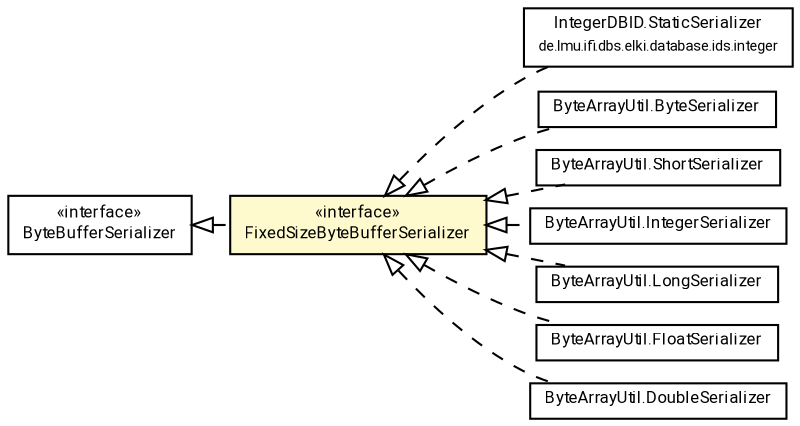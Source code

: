 #!/usr/local/bin/dot
#
# Class diagram 
# Generated by UMLGraph version R5_7_2-60-g0e99a6 (http://www.spinellis.gr/umlgraph/)
#

digraph G {
	graph [fontnames="svg"]
	edge [fontname="Roboto",fontsize=7,labelfontname="Roboto",labelfontsize=7,color="black"];
	node [fontname="Roboto",fontcolor="black",fontsize=8,shape=plaintext,margin=0,width=0,height=0];
	nodesep=0.15;
	ranksep=0.25;
	rankdir=LR;
	// de.lmu.ifi.dbs.elki.database.ids.integer.IntegerDBID.StaticSerializer
	c4444917 [label=<<table title="de.lmu.ifi.dbs.elki.database.ids.integer.IntegerDBID.StaticSerializer" border="0" cellborder="1" cellspacing="0" cellpadding="2" href="../../database/ids/integer/IntegerDBID.StaticSerializer.html" target="_parent">
		<tr><td><table border="0" cellspacing="0" cellpadding="1">
		<tr><td align="center" balign="center"> <font face="Roboto">IntegerDBID.StaticSerializer</font> </td></tr>
		<tr><td align="center" balign="center"> <font face="Roboto" point-size="7.0">de.lmu.ifi.dbs.elki.database.ids.integer</font> </td></tr>
		</table></td></tr>
		</table>>, URL="../../database/ids/integer/IntegerDBID.StaticSerializer.html"];
	// de.lmu.ifi.dbs.elki.utilities.io.FixedSizeByteBufferSerializer<T>
	c4445474 [label=<<table title="de.lmu.ifi.dbs.elki.utilities.io.FixedSizeByteBufferSerializer" border="0" cellborder="1" cellspacing="0" cellpadding="2" bgcolor="lemonChiffon" href="FixedSizeByteBufferSerializer.html" target="_parent">
		<tr><td><table border="0" cellspacing="0" cellpadding="1">
		<tr><td align="center" balign="center"> &#171;interface&#187; </td></tr>
		<tr><td align="center" balign="center"> <font face="Roboto">FixedSizeByteBufferSerializer</font> </td></tr>
		</table></td></tr>
		</table>>, URL="FixedSizeByteBufferSerializer.html"];
	// de.lmu.ifi.dbs.elki.utilities.io.ByteBufferSerializer<T>
	c4445477 [label=<<table title="de.lmu.ifi.dbs.elki.utilities.io.ByteBufferSerializer" border="0" cellborder="1" cellspacing="0" cellpadding="2" href="ByteBufferSerializer.html" target="_parent">
		<tr><td><table border="0" cellspacing="0" cellpadding="1">
		<tr><td align="center" balign="center"> &#171;interface&#187; </td></tr>
		<tr><td align="center" balign="center"> <font face="Roboto">ByteBufferSerializer</font> </td></tr>
		</table></td></tr>
		</table>>, URL="ByteBufferSerializer.html"];
	// de.lmu.ifi.dbs.elki.utilities.io.ByteArrayUtil.ByteSerializer
	c4445480 [label=<<table title="de.lmu.ifi.dbs.elki.utilities.io.ByteArrayUtil.ByteSerializer" border="0" cellborder="1" cellspacing="0" cellpadding="2" href="ByteArrayUtil.ByteSerializer.html" target="_parent">
		<tr><td><table border="0" cellspacing="0" cellpadding="1">
		<tr><td align="center" balign="center"> <font face="Roboto">ByteArrayUtil.ByteSerializer</font> </td></tr>
		</table></td></tr>
		</table>>, URL="ByteArrayUtil.ByteSerializer.html"];
	// de.lmu.ifi.dbs.elki.utilities.io.ByteArrayUtil.ShortSerializer
	c4445481 [label=<<table title="de.lmu.ifi.dbs.elki.utilities.io.ByteArrayUtil.ShortSerializer" border="0" cellborder="1" cellspacing="0" cellpadding="2" href="ByteArrayUtil.ShortSerializer.html" target="_parent">
		<tr><td><table border="0" cellspacing="0" cellpadding="1">
		<tr><td align="center" balign="center"> <font face="Roboto">ByteArrayUtil.ShortSerializer</font> </td></tr>
		</table></td></tr>
		</table>>, URL="ByteArrayUtil.ShortSerializer.html"];
	// de.lmu.ifi.dbs.elki.utilities.io.ByteArrayUtil.IntegerSerializer
	c4445482 [label=<<table title="de.lmu.ifi.dbs.elki.utilities.io.ByteArrayUtil.IntegerSerializer" border="0" cellborder="1" cellspacing="0" cellpadding="2" href="ByteArrayUtil.IntegerSerializer.html" target="_parent">
		<tr><td><table border="0" cellspacing="0" cellpadding="1">
		<tr><td align="center" balign="center"> <font face="Roboto">ByteArrayUtil.IntegerSerializer</font> </td></tr>
		</table></td></tr>
		</table>>, URL="ByteArrayUtil.IntegerSerializer.html"];
	// de.lmu.ifi.dbs.elki.utilities.io.ByteArrayUtil.LongSerializer
	c4445483 [label=<<table title="de.lmu.ifi.dbs.elki.utilities.io.ByteArrayUtil.LongSerializer" border="0" cellborder="1" cellspacing="0" cellpadding="2" href="ByteArrayUtil.LongSerializer.html" target="_parent">
		<tr><td><table border="0" cellspacing="0" cellpadding="1">
		<tr><td align="center" balign="center"> <font face="Roboto">ByteArrayUtil.LongSerializer</font> </td></tr>
		</table></td></tr>
		</table>>, URL="ByteArrayUtil.LongSerializer.html"];
	// de.lmu.ifi.dbs.elki.utilities.io.ByteArrayUtil.FloatSerializer
	c4445484 [label=<<table title="de.lmu.ifi.dbs.elki.utilities.io.ByteArrayUtil.FloatSerializer" border="0" cellborder="1" cellspacing="0" cellpadding="2" href="ByteArrayUtil.FloatSerializer.html" target="_parent">
		<tr><td><table border="0" cellspacing="0" cellpadding="1">
		<tr><td align="center" balign="center"> <font face="Roboto">ByteArrayUtil.FloatSerializer</font> </td></tr>
		</table></td></tr>
		</table>>, URL="ByteArrayUtil.FloatSerializer.html"];
	// de.lmu.ifi.dbs.elki.utilities.io.ByteArrayUtil.DoubleSerializer
	c4445485 [label=<<table title="de.lmu.ifi.dbs.elki.utilities.io.ByteArrayUtil.DoubleSerializer" border="0" cellborder="1" cellspacing="0" cellpadding="2" href="ByteArrayUtil.DoubleSerializer.html" target="_parent">
		<tr><td><table border="0" cellspacing="0" cellpadding="1">
		<tr><td align="center" balign="center"> <font face="Roboto">ByteArrayUtil.DoubleSerializer</font> </td></tr>
		</table></td></tr>
		</table>>, URL="ByteArrayUtil.DoubleSerializer.html"];
	// de.lmu.ifi.dbs.elki.database.ids.integer.IntegerDBID.StaticSerializer implements de.lmu.ifi.dbs.elki.utilities.io.FixedSizeByteBufferSerializer<T>
	c4445474 -> c4444917 [arrowtail=empty,style=dashed,dir=back,weight=9];
	// de.lmu.ifi.dbs.elki.utilities.io.FixedSizeByteBufferSerializer<T> implements de.lmu.ifi.dbs.elki.utilities.io.ByteBufferSerializer<T>
	c4445477 -> c4445474 [arrowtail=empty,style=dashed,dir=back,weight=9];
	// de.lmu.ifi.dbs.elki.utilities.io.ByteArrayUtil.ByteSerializer implements de.lmu.ifi.dbs.elki.utilities.io.FixedSizeByteBufferSerializer<T>
	c4445474 -> c4445480 [arrowtail=empty,style=dashed,dir=back,weight=9];
	// de.lmu.ifi.dbs.elki.utilities.io.ByteArrayUtil.ShortSerializer implements de.lmu.ifi.dbs.elki.utilities.io.FixedSizeByteBufferSerializer<T>
	c4445474 -> c4445481 [arrowtail=empty,style=dashed,dir=back,weight=9];
	// de.lmu.ifi.dbs.elki.utilities.io.ByteArrayUtil.IntegerSerializer implements de.lmu.ifi.dbs.elki.utilities.io.FixedSizeByteBufferSerializer<T>
	c4445474 -> c4445482 [arrowtail=empty,style=dashed,dir=back,weight=9];
	// de.lmu.ifi.dbs.elki.utilities.io.ByteArrayUtil.LongSerializer implements de.lmu.ifi.dbs.elki.utilities.io.FixedSizeByteBufferSerializer<T>
	c4445474 -> c4445483 [arrowtail=empty,style=dashed,dir=back,weight=9];
	// de.lmu.ifi.dbs.elki.utilities.io.ByteArrayUtil.FloatSerializer implements de.lmu.ifi.dbs.elki.utilities.io.FixedSizeByteBufferSerializer<T>
	c4445474 -> c4445484 [arrowtail=empty,style=dashed,dir=back,weight=9];
	// de.lmu.ifi.dbs.elki.utilities.io.ByteArrayUtil.DoubleSerializer implements de.lmu.ifi.dbs.elki.utilities.io.FixedSizeByteBufferSerializer<T>
	c4445474 -> c4445485 [arrowtail=empty,style=dashed,dir=back,weight=9];
}

